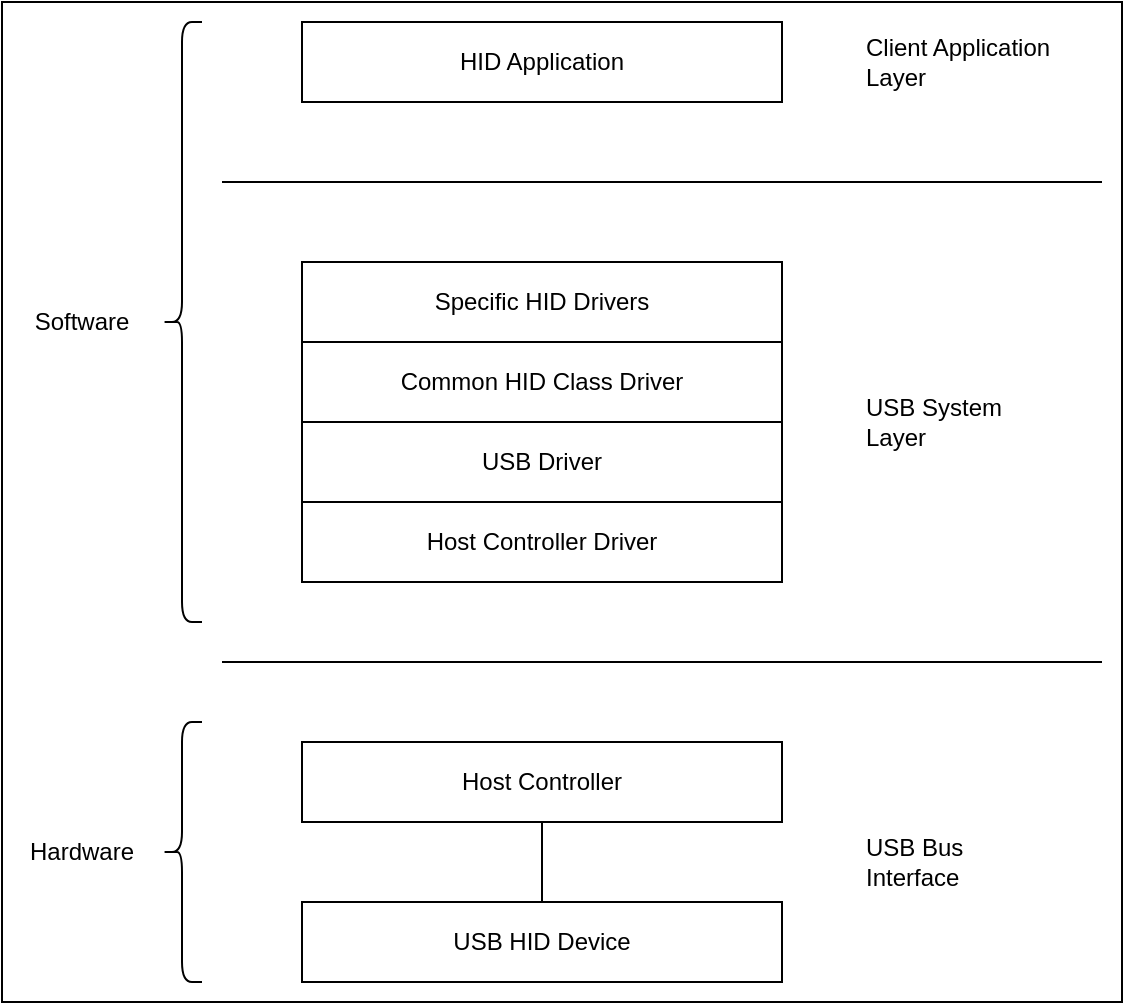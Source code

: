 <mxfile version="27.0.6">
  <diagram name="Page-1" id="QcrQODV7_Z1oxu3PDG_u">
    <mxGraphModel dx="1552" dy="568" grid="1" gridSize="10" guides="1" tooltips="1" connect="1" arrows="1" fold="1" page="1" pageScale="1" pageWidth="850" pageHeight="1100" math="0" shadow="0">
      <root>
        <mxCell id="0" />
        <mxCell id="1" parent="0" />
        <mxCell id="M8XeCEC8gwFkgrF3VgeR-13" value="" style="rounded=0;whiteSpace=wrap;html=1;" vertex="1" parent="1">
          <mxGeometry x="10" y="190" width="560" height="500" as="geometry" />
        </mxCell>
        <mxCell id="M8XeCEC8gwFkgrF3VgeR-1" value="HID Application" style="rounded=0;whiteSpace=wrap;html=1;" vertex="1" parent="1">
          <mxGeometry x="160" y="200" width="240" height="40" as="geometry" />
        </mxCell>
        <mxCell id="M8XeCEC8gwFkgrF3VgeR-2" value="Specific HID Drivers" style="rounded=0;whiteSpace=wrap;html=1;" vertex="1" parent="1">
          <mxGeometry x="160" y="320" width="240" height="40" as="geometry" />
        </mxCell>
        <mxCell id="M8XeCEC8gwFkgrF3VgeR-3" value="Common HID Class Driver" style="rounded=0;whiteSpace=wrap;html=1;" vertex="1" parent="1">
          <mxGeometry x="160" y="360" width="240" height="40" as="geometry" />
        </mxCell>
        <mxCell id="M8XeCEC8gwFkgrF3VgeR-4" value="USB Driver" style="rounded=0;whiteSpace=wrap;html=1;" vertex="1" parent="1">
          <mxGeometry x="160" y="400" width="240" height="40" as="geometry" />
        </mxCell>
        <mxCell id="M8XeCEC8gwFkgrF3VgeR-5" value="Host Controller Driver" style="rounded=0;whiteSpace=wrap;html=1;" vertex="1" parent="1">
          <mxGeometry x="160" y="440" width="240" height="40" as="geometry" />
        </mxCell>
        <mxCell id="M8XeCEC8gwFkgrF3VgeR-14" style="edgeStyle=orthogonalEdgeStyle;rounded=0;orthogonalLoop=1;jettySize=auto;html=1;endArrow=none;startFill=0;" edge="1" parent="1" source="M8XeCEC8gwFkgrF3VgeR-6" target="M8XeCEC8gwFkgrF3VgeR-7">
          <mxGeometry relative="1" as="geometry" />
        </mxCell>
        <mxCell id="M8XeCEC8gwFkgrF3VgeR-6" value="Host Controller" style="rounded=0;whiteSpace=wrap;html=1;" vertex="1" parent="1">
          <mxGeometry x="160" y="560" width="240" height="40" as="geometry" />
        </mxCell>
        <mxCell id="M8XeCEC8gwFkgrF3VgeR-7" value="USB HID Device" style="rounded=0;whiteSpace=wrap;html=1;" vertex="1" parent="1">
          <mxGeometry x="160" y="640" width="240" height="40" as="geometry" />
        </mxCell>
        <mxCell id="M8XeCEC8gwFkgrF3VgeR-8" value="" style="endArrow=none;html=1;rounded=0;strokeColor=default;align=center;verticalAlign=middle;fontFamily=Helvetica;fontSize=11;fontColor=default;labelBackgroundColor=default;" edge="1" parent="1">
          <mxGeometry width="50" height="50" relative="1" as="geometry">
            <mxPoint x="120" y="280" as="sourcePoint" />
            <mxPoint x="560" y="280" as="targetPoint" />
          </mxGeometry>
        </mxCell>
        <mxCell id="M8XeCEC8gwFkgrF3VgeR-9" value="" style="endArrow=none;html=1;rounded=0;strokeColor=default;align=center;verticalAlign=middle;fontFamily=Helvetica;fontSize=11;fontColor=default;labelBackgroundColor=default;" edge="1" parent="1">
          <mxGeometry width="50" height="50" relative="1" as="geometry">
            <mxPoint x="120" y="520" as="sourcePoint" />
            <mxPoint x="560" y="520" as="targetPoint" />
          </mxGeometry>
        </mxCell>
        <mxCell id="M8XeCEC8gwFkgrF3VgeR-10" value="Client Application Layer" style="text;html=1;align=left;verticalAlign=middle;whiteSpace=wrap;rounded=0;" vertex="1" parent="1">
          <mxGeometry x="440" y="200" width="95" height="40" as="geometry" />
        </mxCell>
        <mxCell id="M8XeCEC8gwFkgrF3VgeR-11" value="USB System Layer" style="text;html=1;align=left;verticalAlign=middle;whiteSpace=wrap;rounded=0;" vertex="1" parent="1">
          <mxGeometry x="440" y="380" width="95" height="40" as="geometry" />
        </mxCell>
        <mxCell id="M8XeCEC8gwFkgrF3VgeR-12" value="USB Bus Interface" style="text;html=1;align=left;verticalAlign=middle;whiteSpace=wrap;rounded=0;" vertex="1" parent="1">
          <mxGeometry x="440" y="600" width="95" height="40" as="geometry" />
        </mxCell>
        <mxCell id="M8XeCEC8gwFkgrF3VgeR-15" value="" style="shape=curlyBracket;whiteSpace=wrap;html=1;rounded=1;labelPosition=left;verticalLabelPosition=middle;align=right;verticalAlign=middle;" vertex="1" parent="1">
          <mxGeometry x="90" y="200" width="20" height="300" as="geometry" />
        </mxCell>
        <mxCell id="M8XeCEC8gwFkgrF3VgeR-16" value="" style="shape=curlyBracket;whiteSpace=wrap;html=1;rounded=1;labelPosition=left;verticalLabelPosition=middle;align=right;verticalAlign=middle;" vertex="1" parent="1">
          <mxGeometry x="90" y="550" width="20" height="130" as="geometry" />
        </mxCell>
        <mxCell id="M8XeCEC8gwFkgrF3VgeR-17" value="Software" style="text;html=1;align=center;verticalAlign=middle;whiteSpace=wrap;rounded=0;" vertex="1" parent="1">
          <mxGeometry x="20" y="335" width="60" height="30" as="geometry" />
        </mxCell>
        <mxCell id="M8XeCEC8gwFkgrF3VgeR-18" value="Hardware" style="text;html=1;align=center;verticalAlign=middle;whiteSpace=wrap;rounded=0;" vertex="1" parent="1">
          <mxGeometry x="20" y="600" width="60" height="30" as="geometry" />
        </mxCell>
      </root>
    </mxGraphModel>
  </diagram>
</mxfile>
